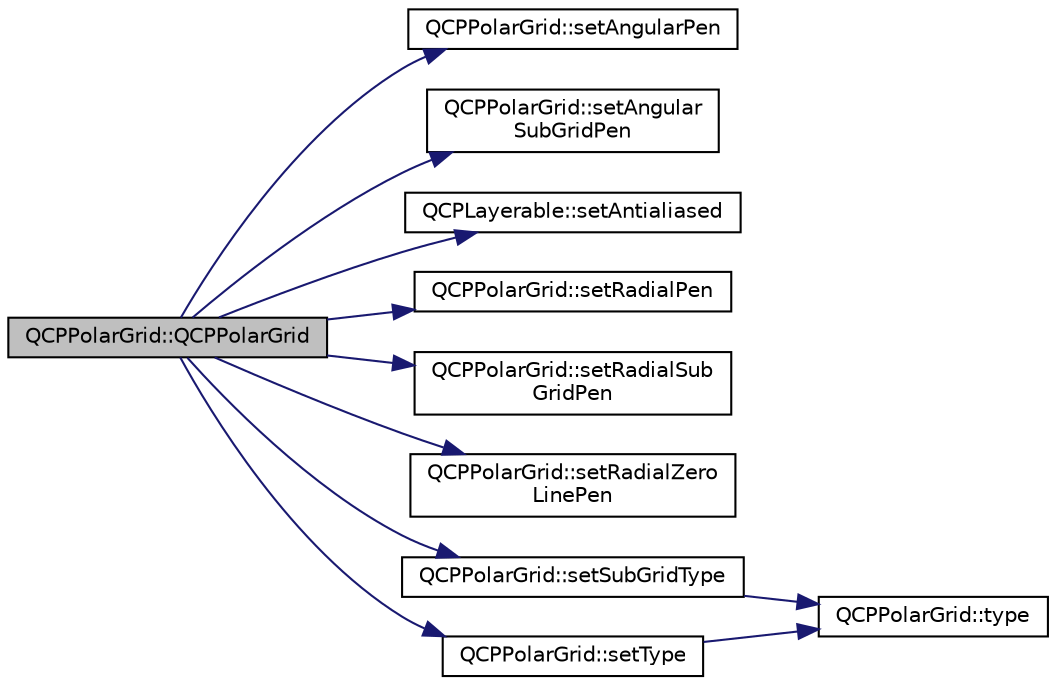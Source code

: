digraph "QCPPolarGrid::QCPPolarGrid"
{
 // LATEX_PDF_SIZE
  edge [fontname="Helvetica",fontsize="10",labelfontname="Helvetica",labelfontsize="10"];
  node [fontname="Helvetica",fontsize="10",shape=record];
  rankdir="LR";
  Node1 [label="QCPPolarGrid::QCPPolarGrid",height=0.2,width=0.4,color="black", fillcolor="grey75", style="filled", fontcolor="black",tooltip=" "];
  Node1 -> Node2 [color="midnightblue",fontsize="10",style="solid",fontname="Helvetica"];
  Node2 [label="QCPPolarGrid::setAngularPen",height=0.2,width=0.4,color="black", fillcolor="white", style="filled",URL="$classQCPPolarGrid.html#ae67f25627e160421817cf354a232a528",tooltip=" "];
  Node1 -> Node3 [color="midnightblue",fontsize="10",style="solid",fontname="Helvetica"];
  Node3 [label="QCPPolarGrid::setAngular\lSubGridPen",height=0.2,width=0.4,color="black", fillcolor="white", style="filled",URL="$classQCPPolarGrid.html#a0f88a4eb7e890e2c4bf4cfc366bab55d",tooltip=" "];
  Node1 -> Node4 [color="midnightblue",fontsize="10",style="solid",fontname="Helvetica"];
  Node4 [label="QCPLayerable::setAntialiased",height=0.2,width=0.4,color="black", fillcolor="white", style="filled",URL="$classQCPLayerable.html#a4fd43e89be4a553ead41652565ff0581",tooltip=" "];
  Node1 -> Node5 [color="midnightblue",fontsize="10",style="solid",fontname="Helvetica"];
  Node5 [label="QCPPolarGrid::setRadialPen",height=0.2,width=0.4,color="black", fillcolor="white", style="filled",URL="$classQCPPolarGrid.html#a88d242172e84fe6657dd2629fa8397f1",tooltip=" "];
  Node1 -> Node6 [color="midnightblue",fontsize="10",style="solid",fontname="Helvetica"];
  Node6 [label="QCPPolarGrid::setRadialSub\lGridPen",height=0.2,width=0.4,color="black", fillcolor="white", style="filled",URL="$classQCPPolarGrid.html#a944da087c371a15ae54652df6d881135",tooltip=" "];
  Node1 -> Node7 [color="midnightblue",fontsize="10",style="solid",fontname="Helvetica"];
  Node7 [label="QCPPolarGrid::setRadialZero\lLinePen",height=0.2,width=0.4,color="black", fillcolor="white", style="filled",URL="$classQCPPolarGrid.html#ad9e13e63232986fc6748dafb62970bcf",tooltip=" "];
  Node1 -> Node8 [color="midnightblue",fontsize="10",style="solid",fontname="Helvetica"];
  Node8 [label="QCPPolarGrid::setSubGridType",height=0.2,width=0.4,color="black", fillcolor="white", style="filled",URL="$classQCPPolarGrid.html#a92daeff4ec132b60e5a30ee58dd36c53",tooltip=" "];
  Node8 -> Node9 [color="midnightblue",fontsize="10",style="solid",fontname="Helvetica"];
  Node9 [label="QCPPolarGrid::type",height=0.2,width=0.4,color="black", fillcolor="white", style="filled",URL="$classQCPPolarGrid.html#ae9daa7e166d47187deb6c593fe609f5c",tooltip=" "];
  Node1 -> Node10 [color="midnightblue",fontsize="10",style="solid",fontname="Helvetica"];
  Node10 [label="QCPPolarGrid::setType",height=0.2,width=0.4,color="black", fillcolor="white", style="filled",URL="$classQCPPolarGrid.html#a3cfa8889817de9f5b81b2a478b0b5b99",tooltip=" "];
  Node10 -> Node9 [color="midnightblue",fontsize="10",style="solid",fontname="Helvetica"];
}
